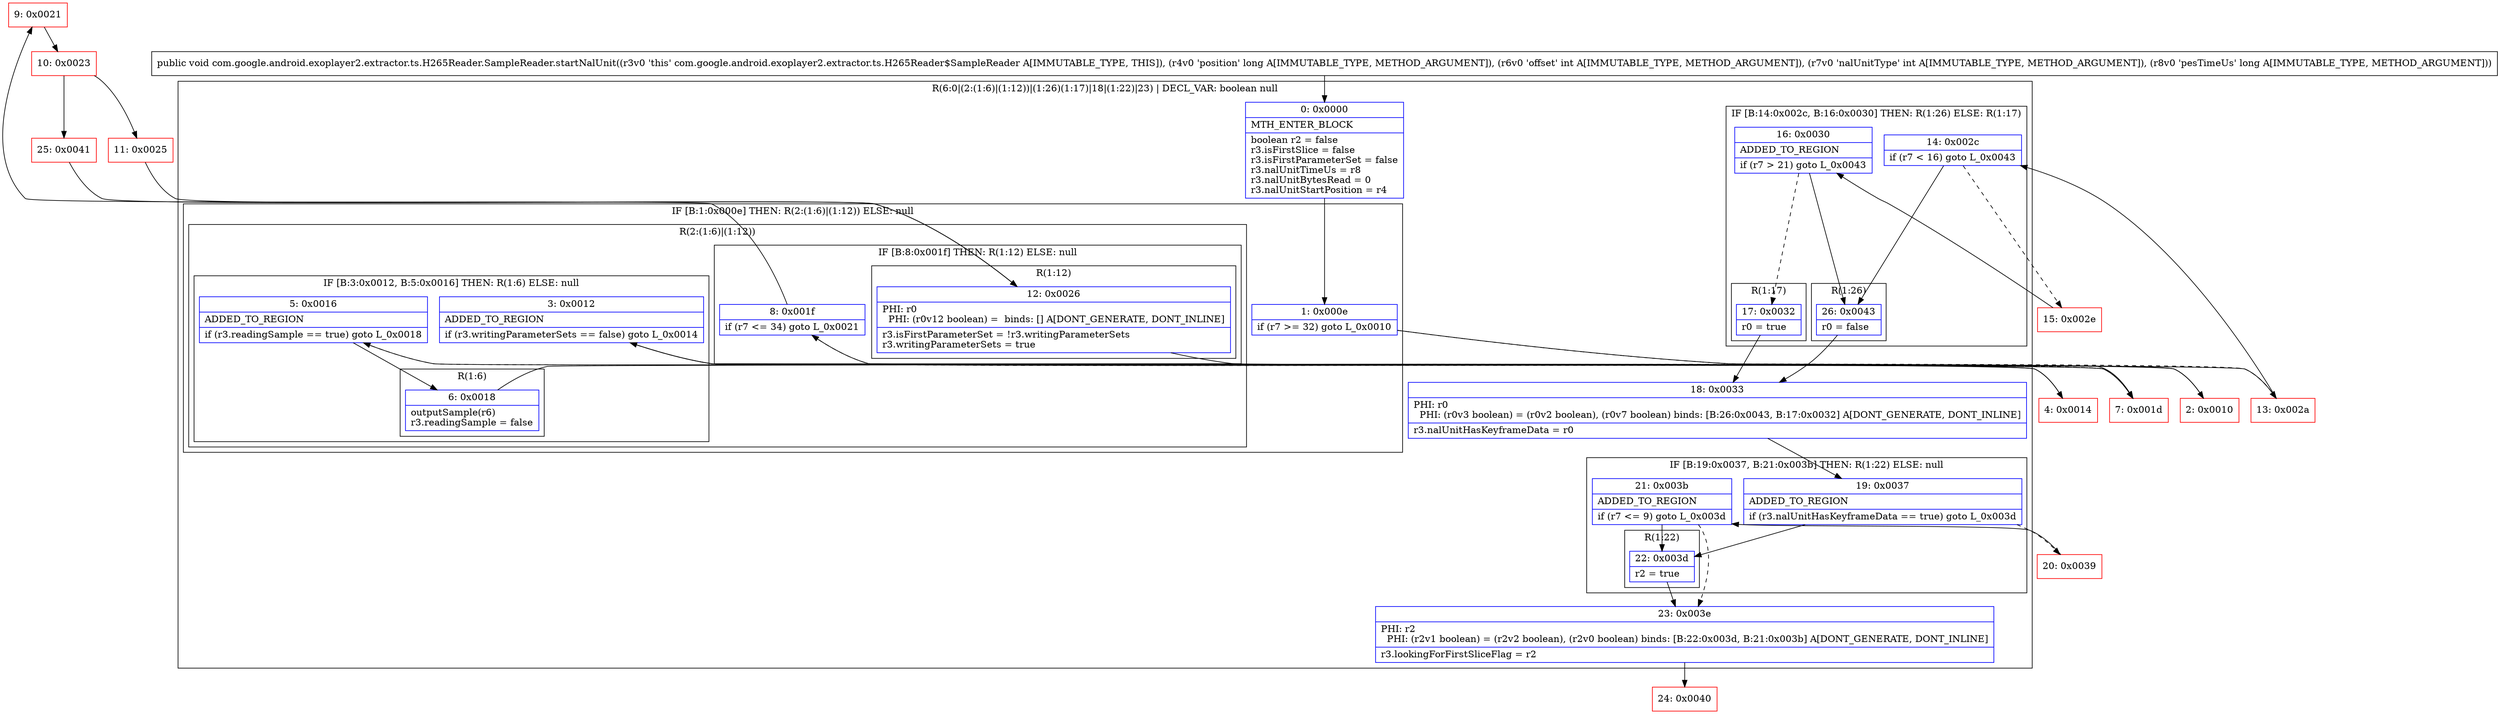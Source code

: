 digraph "CFG forcom.google.android.exoplayer2.extractor.ts.H265Reader.SampleReader.startNalUnit(JIIJ)V" {
subgraph cluster_Region_1931055576 {
label = "R(6:0|(2:(1:6)|(1:12))|(1:26)(1:17)|18|(1:22)|23) | DECL_VAR: boolean null\l";
node [shape=record,color=blue];
Node_0 [shape=record,label="{0\:\ 0x0000|MTH_ENTER_BLOCK\l|boolean r2 = false\lr3.isFirstSlice = false\lr3.isFirstParameterSet = false\lr3.nalUnitTimeUs = r8\lr3.nalUnitBytesRead = 0\lr3.nalUnitStartPosition = r4\l}"];
subgraph cluster_IfRegion_1609376298 {
label = "IF [B:1:0x000e] THEN: R(2:(1:6)|(1:12)) ELSE: null";
node [shape=record,color=blue];
Node_1 [shape=record,label="{1\:\ 0x000e|if (r7 \>= 32) goto L_0x0010\l}"];
subgraph cluster_Region_1699703500 {
label = "R(2:(1:6)|(1:12))";
node [shape=record,color=blue];
subgraph cluster_IfRegion_2013180606 {
label = "IF [B:3:0x0012, B:5:0x0016] THEN: R(1:6) ELSE: null";
node [shape=record,color=blue];
Node_3 [shape=record,label="{3\:\ 0x0012|ADDED_TO_REGION\l|if (r3.writingParameterSets == false) goto L_0x0014\l}"];
Node_5 [shape=record,label="{5\:\ 0x0016|ADDED_TO_REGION\l|if (r3.readingSample == true) goto L_0x0018\l}"];
subgraph cluster_Region_1567224275 {
label = "R(1:6)";
node [shape=record,color=blue];
Node_6 [shape=record,label="{6\:\ 0x0018|outputSample(r6)\lr3.readingSample = false\l}"];
}
}
subgraph cluster_IfRegion_1797485606 {
label = "IF [B:8:0x001f] THEN: R(1:12) ELSE: null";
node [shape=record,color=blue];
Node_8 [shape=record,label="{8\:\ 0x001f|if (r7 \<= 34) goto L_0x0021\l}"];
subgraph cluster_Region_1965324932 {
label = "R(1:12)";
node [shape=record,color=blue];
Node_12 [shape=record,label="{12\:\ 0x0026|PHI: r0 \l  PHI: (r0v12 boolean) =  binds: [] A[DONT_GENERATE, DONT_INLINE]\l|r3.isFirstParameterSet = !r3.writingParameterSets\lr3.writingParameterSets = true\l}"];
}
}
}
}
subgraph cluster_IfRegion_2001554908 {
label = "IF [B:14:0x002c, B:16:0x0030] THEN: R(1:26) ELSE: R(1:17)";
node [shape=record,color=blue];
Node_14 [shape=record,label="{14\:\ 0x002c|if (r7 \< 16) goto L_0x0043\l}"];
Node_16 [shape=record,label="{16\:\ 0x0030|ADDED_TO_REGION\l|if (r7 \> 21) goto L_0x0043\l}"];
subgraph cluster_Region_197851212 {
label = "R(1:26)";
node [shape=record,color=blue];
Node_26 [shape=record,label="{26\:\ 0x0043|r0 = false\l}"];
}
subgraph cluster_Region_107492354 {
label = "R(1:17)";
node [shape=record,color=blue];
Node_17 [shape=record,label="{17\:\ 0x0032|r0 = true\l}"];
}
}
Node_18 [shape=record,label="{18\:\ 0x0033|PHI: r0 \l  PHI: (r0v3 boolean) = (r0v2 boolean), (r0v7 boolean) binds: [B:26:0x0043, B:17:0x0032] A[DONT_GENERATE, DONT_INLINE]\l|r3.nalUnitHasKeyframeData = r0\l}"];
subgraph cluster_IfRegion_1706614159 {
label = "IF [B:19:0x0037, B:21:0x003b] THEN: R(1:22) ELSE: null";
node [shape=record,color=blue];
Node_19 [shape=record,label="{19\:\ 0x0037|ADDED_TO_REGION\l|if (r3.nalUnitHasKeyframeData == true) goto L_0x003d\l}"];
Node_21 [shape=record,label="{21\:\ 0x003b|ADDED_TO_REGION\l|if (r7 \<= 9) goto L_0x003d\l}"];
subgraph cluster_Region_1942018595 {
label = "R(1:22)";
node [shape=record,color=blue];
Node_22 [shape=record,label="{22\:\ 0x003d|r2 = true\l}"];
}
}
Node_23 [shape=record,label="{23\:\ 0x003e|PHI: r2 \l  PHI: (r2v1 boolean) = (r2v2 boolean), (r2v0 boolean) binds: [B:22:0x003d, B:21:0x003b] A[DONT_GENERATE, DONT_INLINE]\l|r3.lookingForFirstSliceFlag = r2\l}"];
}
Node_2 [shape=record,color=red,label="{2\:\ 0x0010}"];
Node_4 [shape=record,color=red,label="{4\:\ 0x0014}"];
Node_7 [shape=record,color=red,label="{7\:\ 0x001d}"];
Node_9 [shape=record,color=red,label="{9\:\ 0x0021}"];
Node_10 [shape=record,color=red,label="{10\:\ 0x0023}"];
Node_11 [shape=record,color=red,label="{11\:\ 0x0025}"];
Node_13 [shape=record,color=red,label="{13\:\ 0x002a}"];
Node_15 [shape=record,color=red,label="{15\:\ 0x002e}"];
Node_20 [shape=record,color=red,label="{20\:\ 0x0039}"];
Node_24 [shape=record,color=red,label="{24\:\ 0x0040}"];
Node_25 [shape=record,color=red,label="{25\:\ 0x0041}"];
MethodNode[shape=record,label="{public void com.google.android.exoplayer2.extractor.ts.H265Reader.SampleReader.startNalUnit((r3v0 'this' com.google.android.exoplayer2.extractor.ts.H265Reader$SampleReader A[IMMUTABLE_TYPE, THIS]), (r4v0 'position' long A[IMMUTABLE_TYPE, METHOD_ARGUMENT]), (r6v0 'offset' int A[IMMUTABLE_TYPE, METHOD_ARGUMENT]), (r7v0 'nalUnitType' int A[IMMUTABLE_TYPE, METHOD_ARGUMENT]), (r8v0 'pesTimeUs' long A[IMMUTABLE_TYPE, METHOD_ARGUMENT])) }"];
MethodNode -> Node_0;
Node_0 -> Node_1;
Node_1 -> Node_2;
Node_1 -> Node_13[style=dashed];
Node_3 -> Node_4;
Node_3 -> Node_7[style=dashed];
Node_5 -> Node_6;
Node_5 -> Node_7[style=dashed];
Node_6 -> Node_7;
Node_8 -> Node_9;
Node_8 -> Node_13[style=dashed];
Node_12 -> Node_13;
Node_14 -> Node_15[style=dashed];
Node_14 -> Node_26;
Node_16 -> Node_17[style=dashed];
Node_16 -> Node_26;
Node_26 -> Node_18;
Node_17 -> Node_18;
Node_18 -> Node_19;
Node_19 -> Node_20[style=dashed];
Node_19 -> Node_22;
Node_21 -> Node_22;
Node_21 -> Node_23[style=dashed];
Node_22 -> Node_23;
Node_23 -> Node_24;
Node_2 -> Node_3;
Node_4 -> Node_5;
Node_7 -> Node_8;
Node_9 -> Node_10;
Node_10 -> Node_11;
Node_10 -> Node_25;
Node_11 -> Node_12;
Node_13 -> Node_14;
Node_15 -> Node_16;
Node_20 -> Node_21;
Node_25 -> Node_12;
}

